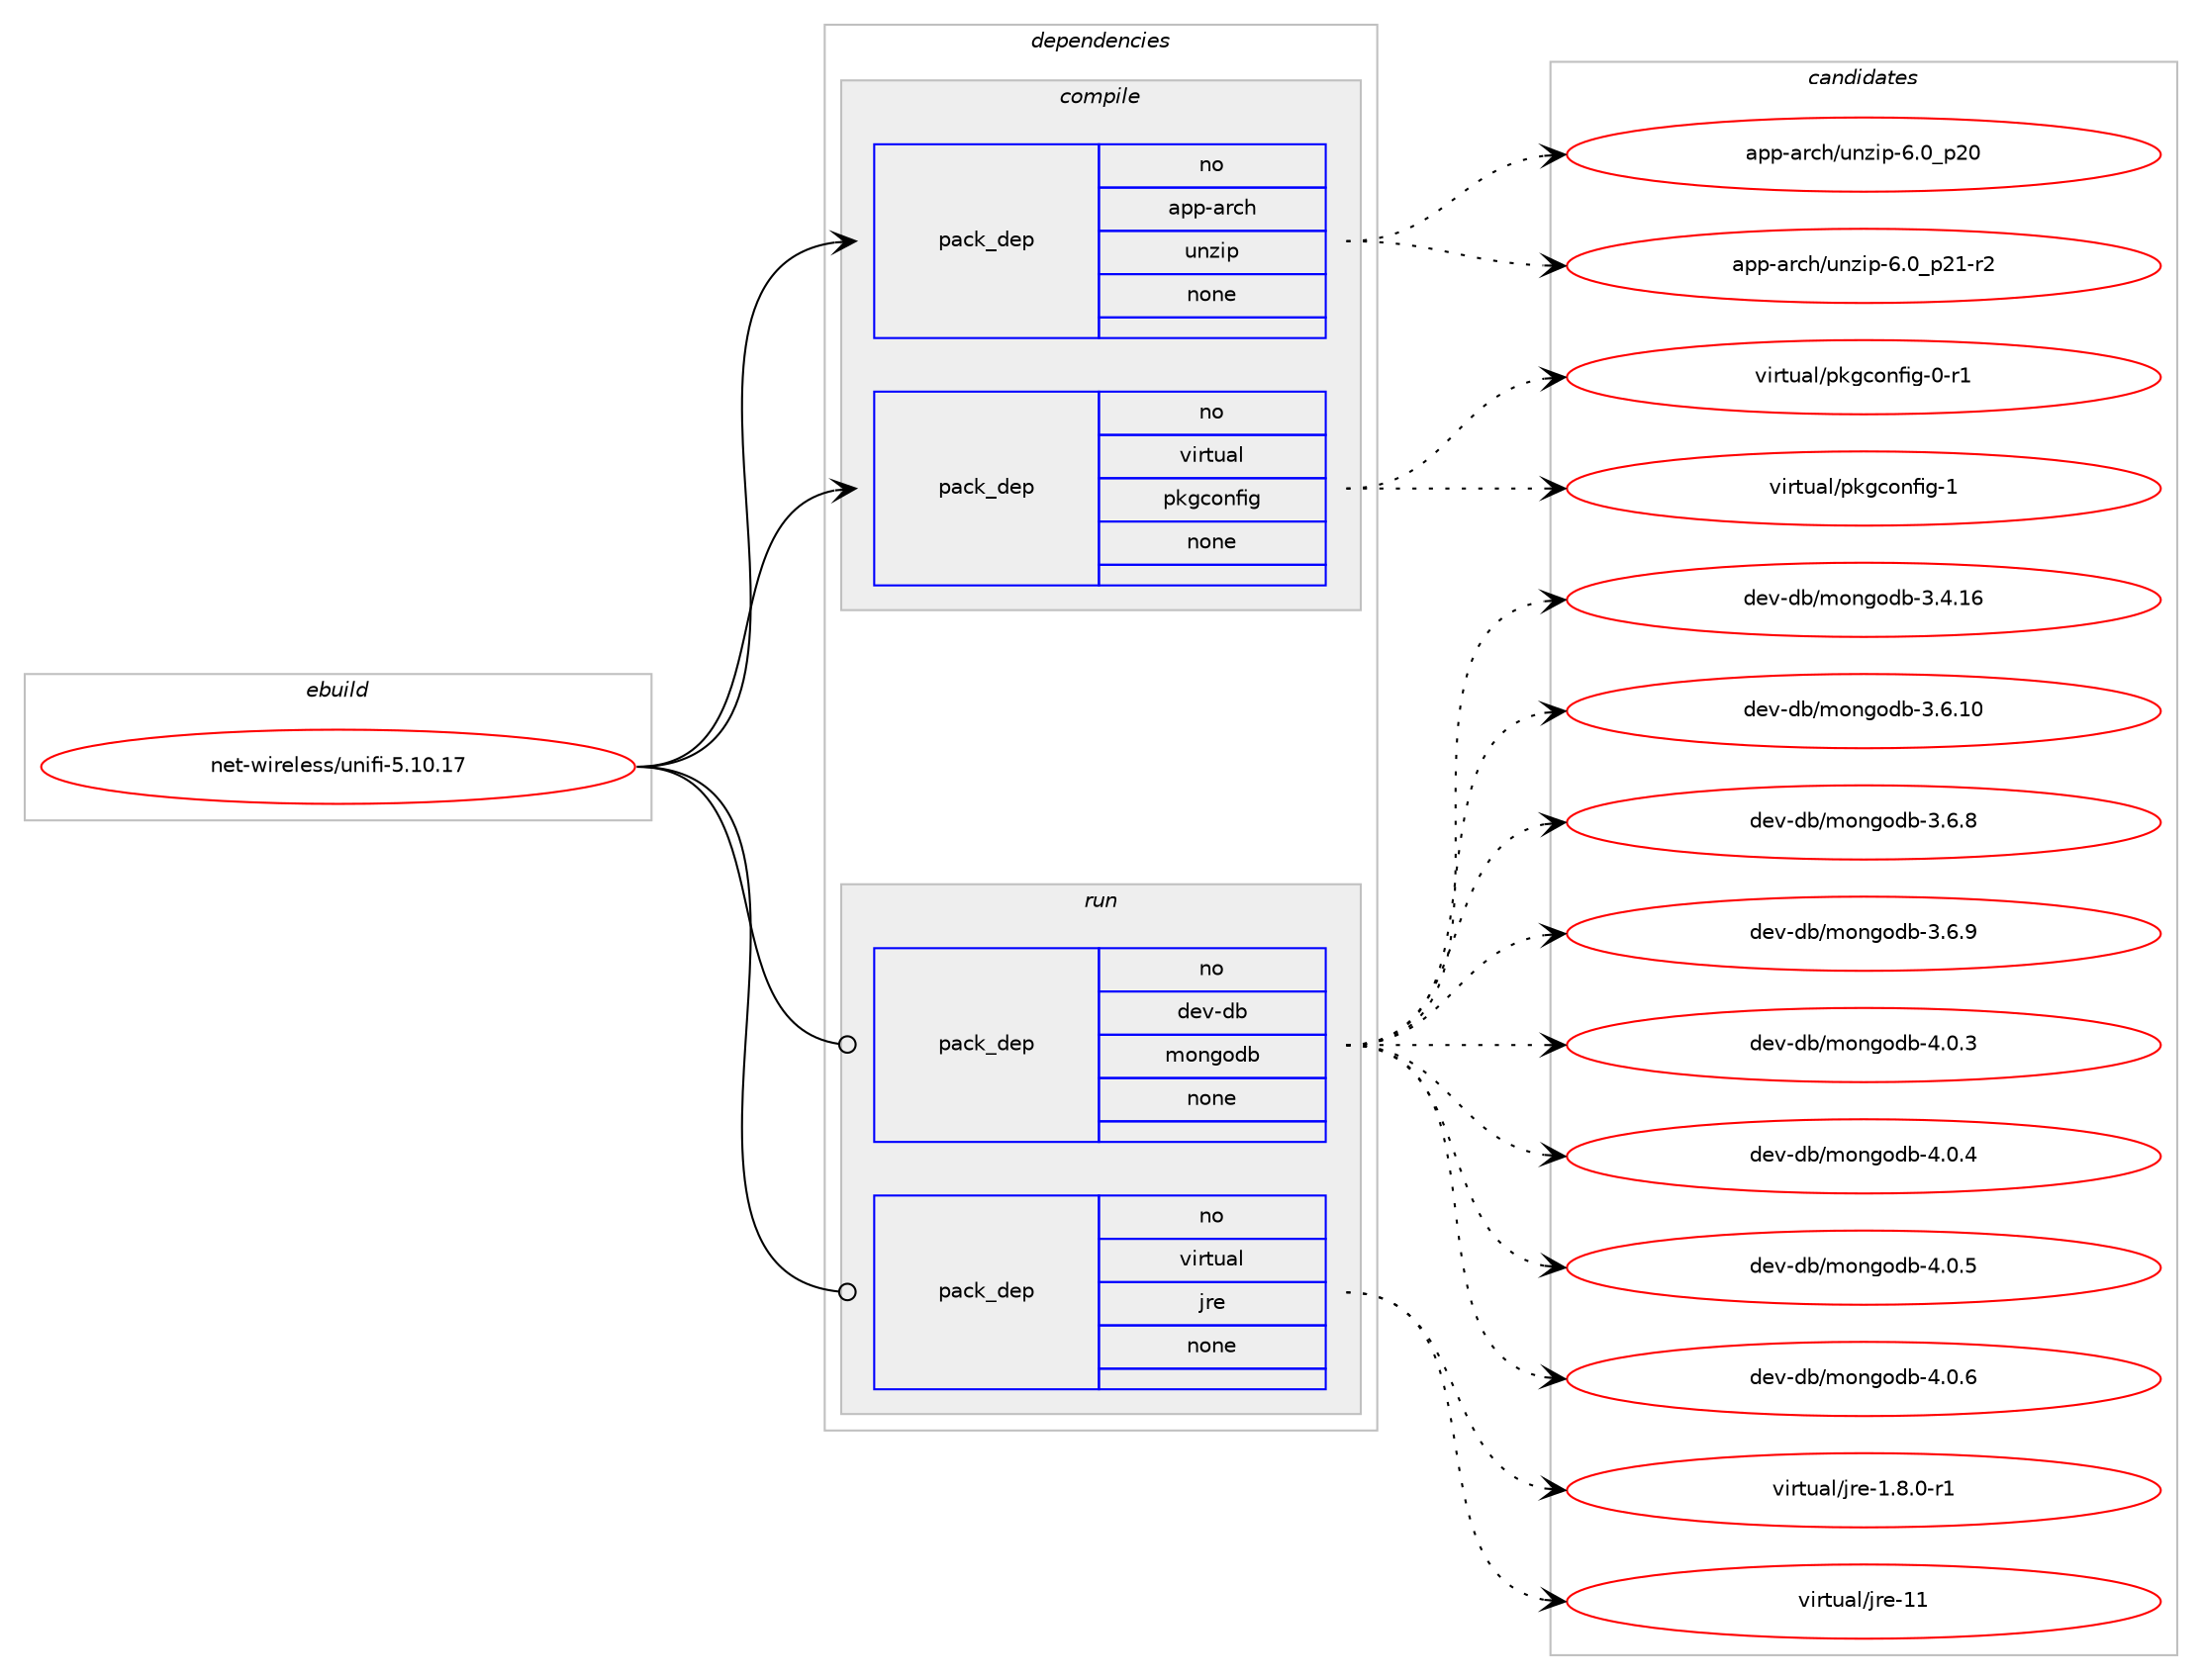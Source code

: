 digraph prolog {

# *************
# Graph options
# *************

newrank=true;
concentrate=true;
compound=true;
graph [rankdir=LR,fontname=Helvetica,fontsize=10,ranksep=1.5];#, ranksep=2.5, nodesep=0.2];
edge  [arrowhead=vee];
node  [fontname=Helvetica,fontsize=10];

# **********
# The ebuild
# **********

subgraph cluster_leftcol {
color=gray;
rank=same;
label=<<i>ebuild</i>>;
id [label="net-wireless/unifi-5.10.17", color=red, width=4, href="../net-wireless/unifi-5.10.17.svg"];
}

# ****************
# The dependencies
# ****************

subgraph cluster_midcol {
color=gray;
label=<<i>dependencies</i>>;
subgraph cluster_compile {
fillcolor="#eeeeee";
style=filled;
label=<<i>compile</i>>;
subgraph pack1202482 {
dependency1681558 [label=<<TABLE BORDER="0" CELLBORDER="1" CELLSPACING="0" CELLPADDING="4" WIDTH="220"><TR><TD ROWSPAN="6" CELLPADDING="30">pack_dep</TD></TR><TR><TD WIDTH="110">no</TD></TR><TR><TD>app-arch</TD></TR><TR><TD>unzip</TD></TR><TR><TD>none</TD></TR><TR><TD></TD></TR></TABLE>>, shape=none, color=blue];
}
id:e -> dependency1681558:w [weight=20,style="solid",arrowhead="vee"];
subgraph pack1202483 {
dependency1681559 [label=<<TABLE BORDER="0" CELLBORDER="1" CELLSPACING="0" CELLPADDING="4" WIDTH="220"><TR><TD ROWSPAN="6" CELLPADDING="30">pack_dep</TD></TR><TR><TD WIDTH="110">no</TD></TR><TR><TD>virtual</TD></TR><TR><TD>pkgconfig</TD></TR><TR><TD>none</TD></TR><TR><TD></TD></TR></TABLE>>, shape=none, color=blue];
}
id:e -> dependency1681559:w [weight=20,style="solid",arrowhead="vee"];
}
subgraph cluster_compileandrun {
fillcolor="#eeeeee";
style=filled;
label=<<i>compile and run</i>>;
}
subgraph cluster_run {
fillcolor="#eeeeee";
style=filled;
label=<<i>run</i>>;
subgraph pack1202484 {
dependency1681560 [label=<<TABLE BORDER="0" CELLBORDER="1" CELLSPACING="0" CELLPADDING="4" WIDTH="220"><TR><TD ROWSPAN="6" CELLPADDING="30">pack_dep</TD></TR><TR><TD WIDTH="110">no</TD></TR><TR><TD>dev-db</TD></TR><TR><TD>mongodb</TD></TR><TR><TD>none</TD></TR><TR><TD></TD></TR></TABLE>>, shape=none, color=blue];
}
id:e -> dependency1681560:w [weight=20,style="solid",arrowhead="odot"];
subgraph pack1202485 {
dependency1681561 [label=<<TABLE BORDER="0" CELLBORDER="1" CELLSPACING="0" CELLPADDING="4" WIDTH="220"><TR><TD ROWSPAN="6" CELLPADDING="30">pack_dep</TD></TR><TR><TD WIDTH="110">no</TD></TR><TR><TD>virtual</TD></TR><TR><TD>jre</TD></TR><TR><TD>none</TD></TR><TR><TD></TD></TR></TABLE>>, shape=none, color=blue];
}
id:e -> dependency1681561:w [weight=20,style="solid",arrowhead="odot"];
}
}

# **************
# The candidates
# **************

subgraph cluster_choices {
rank=same;
color=gray;
label=<<i>candidates</i>>;

subgraph choice1202482 {
color=black;
nodesep=1;
choice971121124597114991044711711012210511245544648951125048 [label="app-arch/unzip-6.0_p20", color=red, width=4,href="../app-arch/unzip-6.0_p20.svg"];
choice9711211245971149910447117110122105112455446489511250494511450 [label="app-arch/unzip-6.0_p21-r2", color=red, width=4,href="../app-arch/unzip-6.0_p21-r2.svg"];
dependency1681558:e -> choice971121124597114991044711711012210511245544648951125048:w [style=dotted,weight="100"];
dependency1681558:e -> choice9711211245971149910447117110122105112455446489511250494511450:w [style=dotted,weight="100"];
}
subgraph choice1202483 {
color=black;
nodesep=1;
choice11810511411611797108471121071039911111010210510345484511449 [label="virtual/pkgconfig-0-r1", color=red, width=4,href="../virtual/pkgconfig-0-r1.svg"];
choice1181051141161179710847112107103991111101021051034549 [label="virtual/pkgconfig-1", color=red, width=4,href="../virtual/pkgconfig-1.svg"];
dependency1681559:e -> choice11810511411611797108471121071039911111010210510345484511449:w [style=dotted,weight="100"];
dependency1681559:e -> choice1181051141161179710847112107103991111101021051034549:w [style=dotted,weight="100"];
}
subgraph choice1202484 {
color=black;
nodesep=1;
choice1001011184510098471091111101031111009845514652464954 [label="dev-db/mongodb-3.4.16", color=red, width=4,href="../dev-db/mongodb-3.4.16.svg"];
choice1001011184510098471091111101031111009845514654464948 [label="dev-db/mongodb-3.6.10", color=red, width=4,href="../dev-db/mongodb-3.6.10.svg"];
choice10010111845100984710911111010311110098455146544656 [label="dev-db/mongodb-3.6.8", color=red, width=4,href="../dev-db/mongodb-3.6.8.svg"];
choice10010111845100984710911111010311110098455146544657 [label="dev-db/mongodb-3.6.9", color=red, width=4,href="../dev-db/mongodb-3.6.9.svg"];
choice10010111845100984710911111010311110098455246484651 [label="dev-db/mongodb-4.0.3", color=red, width=4,href="../dev-db/mongodb-4.0.3.svg"];
choice10010111845100984710911111010311110098455246484652 [label="dev-db/mongodb-4.0.4", color=red, width=4,href="../dev-db/mongodb-4.0.4.svg"];
choice10010111845100984710911111010311110098455246484653 [label="dev-db/mongodb-4.0.5", color=red, width=4,href="../dev-db/mongodb-4.0.5.svg"];
choice10010111845100984710911111010311110098455246484654 [label="dev-db/mongodb-4.0.6", color=red, width=4,href="../dev-db/mongodb-4.0.6.svg"];
dependency1681560:e -> choice1001011184510098471091111101031111009845514652464954:w [style=dotted,weight="100"];
dependency1681560:e -> choice1001011184510098471091111101031111009845514654464948:w [style=dotted,weight="100"];
dependency1681560:e -> choice10010111845100984710911111010311110098455146544656:w [style=dotted,weight="100"];
dependency1681560:e -> choice10010111845100984710911111010311110098455146544657:w [style=dotted,weight="100"];
dependency1681560:e -> choice10010111845100984710911111010311110098455246484651:w [style=dotted,weight="100"];
dependency1681560:e -> choice10010111845100984710911111010311110098455246484652:w [style=dotted,weight="100"];
dependency1681560:e -> choice10010111845100984710911111010311110098455246484653:w [style=dotted,weight="100"];
dependency1681560:e -> choice10010111845100984710911111010311110098455246484654:w [style=dotted,weight="100"];
}
subgraph choice1202485 {
color=black;
nodesep=1;
choice11810511411611797108471061141014549465646484511449 [label="virtual/jre-1.8.0-r1", color=red, width=4,href="../virtual/jre-1.8.0-r1.svg"];
choice1181051141161179710847106114101454949 [label="virtual/jre-11", color=red, width=4,href="../virtual/jre-11.svg"];
dependency1681561:e -> choice11810511411611797108471061141014549465646484511449:w [style=dotted,weight="100"];
dependency1681561:e -> choice1181051141161179710847106114101454949:w [style=dotted,weight="100"];
}
}

}
